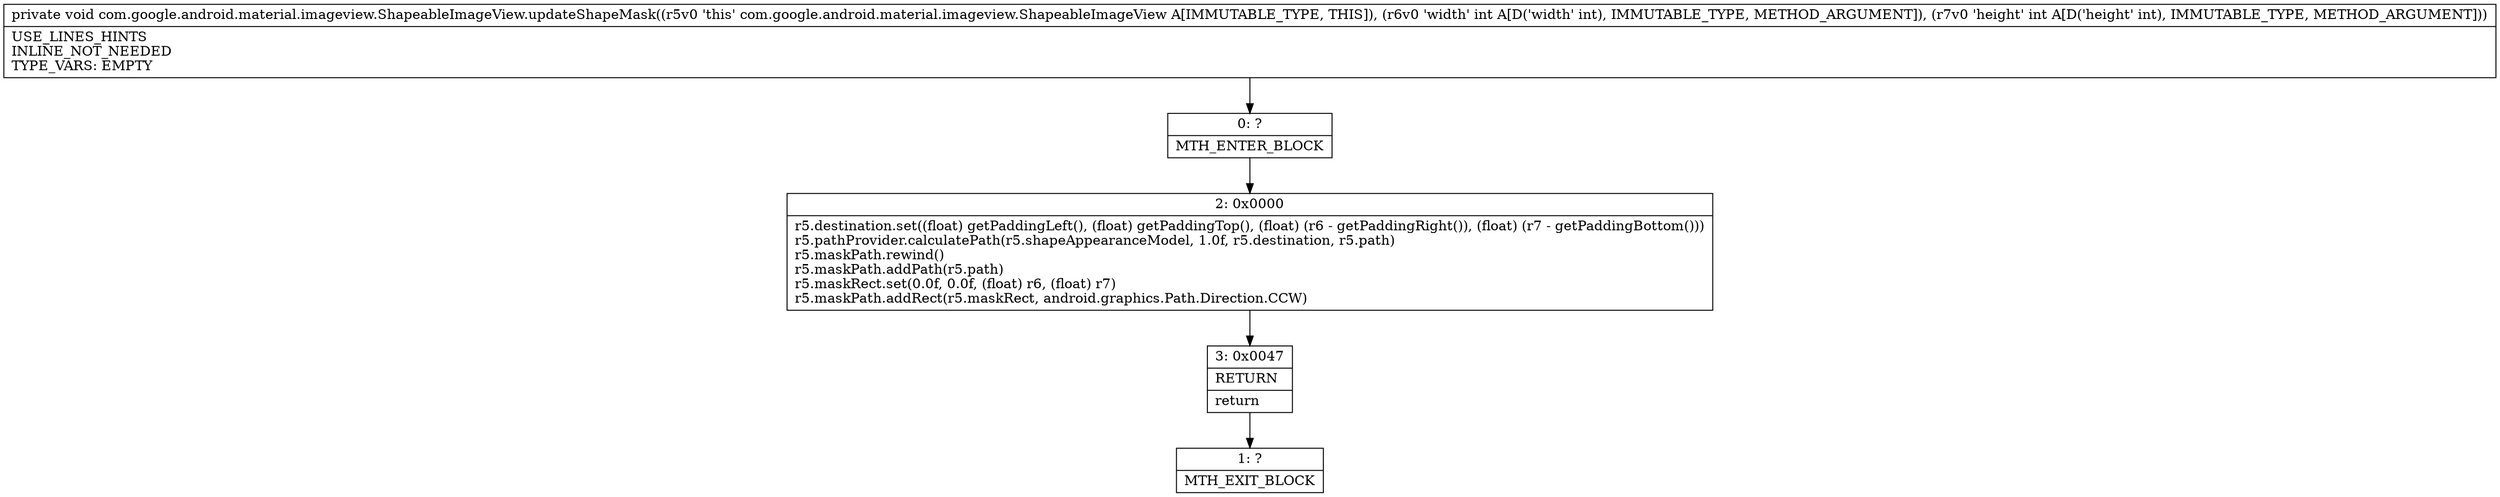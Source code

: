 digraph "CFG forcom.google.android.material.imageview.ShapeableImageView.updateShapeMask(II)V" {
Node_0 [shape=record,label="{0\:\ ?|MTH_ENTER_BLOCK\l}"];
Node_2 [shape=record,label="{2\:\ 0x0000|r5.destination.set((float) getPaddingLeft(), (float) getPaddingTop(), (float) (r6 \- getPaddingRight()), (float) (r7 \- getPaddingBottom()))\lr5.pathProvider.calculatePath(r5.shapeAppearanceModel, 1.0f, r5.destination, r5.path)\lr5.maskPath.rewind()\lr5.maskPath.addPath(r5.path)\lr5.maskRect.set(0.0f, 0.0f, (float) r6, (float) r7)\lr5.maskPath.addRect(r5.maskRect, android.graphics.Path.Direction.CCW)\l}"];
Node_3 [shape=record,label="{3\:\ 0x0047|RETURN\l|return\l}"];
Node_1 [shape=record,label="{1\:\ ?|MTH_EXIT_BLOCK\l}"];
MethodNode[shape=record,label="{private void com.google.android.material.imageview.ShapeableImageView.updateShapeMask((r5v0 'this' com.google.android.material.imageview.ShapeableImageView A[IMMUTABLE_TYPE, THIS]), (r6v0 'width' int A[D('width' int), IMMUTABLE_TYPE, METHOD_ARGUMENT]), (r7v0 'height' int A[D('height' int), IMMUTABLE_TYPE, METHOD_ARGUMENT]))  | USE_LINES_HINTS\lINLINE_NOT_NEEDED\lTYPE_VARS: EMPTY\l}"];
MethodNode -> Node_0;Node_0 -> Node_2;
Node_2 -> Node_3;
Node_3 -> Node_1;
}

